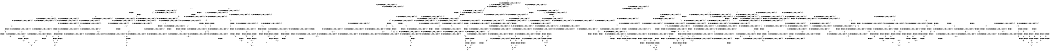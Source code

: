 digraph BCG {
size = "7, 10.5";
center = TRUE;
node [shape = circle];
0 [peripheries = 2];
0 -> 1 [label = "EX !0 !ATOMIC_EXCH_BRANCH (1, +1, TRUE, +1, 1, FALSE) !{0, 1, 2}"];
0 -> 2 [label = "EX !2 !ATOMIC_EXCH_BRANCH (1, +1, TRUE, +1, 1, FALSE) !{0, 1, 2}"];
0 -> 3 [label = "EX !1 !ATOMIC_EXCH_BRANCH (1, +0, TRUE, +0, 1, TRUE) !{0, 1, 2}"];
0 -> 4 [label = "EX !0 !ATOMIC_EXCH_BRANCH (1, +1, TRUE, +1, 1, FALSE) !{0, 1, 2}"];
1 -> 5 [label = "EX !2 !ATOMIC_EXCH_BRANCH (1, +1, TRUE, +1, 1, TRUE) !{0, 1, 2}"];
1 -> 6 [label = "EX !1 !ATOMIC_EXCH_BRANCH (1, +0, TRUE, +0, 1, FALSE) !{0, 1, 2}"];
1 -> 7 [label = "TERMINATE !0"];
2 -> 8 [label = "EX !0 !ATOMIC_EXCH_BRANCH (1, +1, TRUE, +1, 1, TRUE) !{0, 1, 2}"];
2 -> 9 [label = "EX !1 !ATOMIC_EXCH_BRANCH (1, +0, TRUE, +0, 1, FALSE) !{0, 1, 2}"];
2 -> 10 [label = "TERMINATE !2"];
2 -> 11 [label = "EX !0 !ATOMIC_EXCH_BRANCH (1, +1, TRUE, +1, 1, TRUE) !{0, 1, 2}"];
3 -> 3 [label = "EX !1 !ATOMIC_EXCH_BRANCH (1, +0, TRUE, +0, 1, TRUE) !{0, 1, 2}"];
3 -> 12 [label = "EX !0 !ATOMIC_EXCH_BRANCH (1, +1, TRUE, +1, 1, FALSE) !{0, 1, 2}"];
3 -> 13 [label = "EX !2 !ATOMIC_EXCH_BRANCH (1, +1, TRUE, +1, 1, FALSE) !{0, 1, 2}"];
3 -> 14 [label = "EX !0 !ATOMIC_EXCH_BRANCH (1, +1, TRUE, +1, 1, FALSE) !{0, 1, 2}"];
4 -> 15 [label = "EX !1 !ATOMIC_EXCH_BRANCH (1, +0, TRUE, +0, 1, FALSE) !{0, 1, 2}"];
4 -> 16 [label = "EX !2 !ATOMIC_EXCH_BRANCH (1, +1, TRUE, +1, 1, TRUE) !{0, 1, 2}"];
4 -> 17 [label = "EX !1 !ATOMIC_EXCH_BRANCH (1, +0, TRUE, +0, 1, FALSE) !{0, 1, 2}"];
4 -> 18 [label = "TERMINATE !0"];
5 -> 5 [label = "EX !2 !ATOMIC_EXCH_BRANCH (1, +1, TRUE, +1, 1, TRUE) !{0, 1, 2}"];
5 -> 19 [label = "EX !1 !ATOMIC_EXCH_BRANCH (1, +0, TRUE, +0, 1, FALSE) !{0, 1, 2}"];
5 -> 20 [label = "TERMINATE !0"];
6 -> 21 [label = "EX !2 !ATOMIC_EXCH_BRANCH (1, +1, TRUE, +1, 1, FALSE) !{0, 1, 2}"];
6 -> 22 [label = "TERMINATE !0"];
6 -> 23 [label = "TERMINATE !1"];
7 -> 24 [label = "EX !2 !ATOMIC_EXCH_BRANCH (1, +1, TRUE, +1, 1, TRUE) !{1, 2}"];
7 -> 25 [label = "EX !1 !ATOMIC_EXCH_BRANCH (1, +0, TRUE, +0, 1, FALSE) !{1, 2}"];
7 -> 26 [label = "EX !1 !ATOMIC_EXCH_BRANCH (1, +0, TRUE, +0, 1, FALSE) !{1, 2}"];
8 -> 8 [label = "EX !0 !ATOMIC_EXCH_BRANCH (1, +1, TRUE, +1, 1, TRUE) !{0, 1, 2}"];
8 -> 27 [label = "EX !1 !ATOMIC_EXCH_BRANCH (1, +0, TRUE, +0, 1, FALSE) !{0, 1, 2}"];
8 -> 28 [label = "TERMINATE !2"];
8 -> 11 [label = "EX !0 !ATOMIC_EXCH_BRANCH (1, +1, TRUE, +1, 1, TRUE) !{0, 1, 2}"];
9 -> 21 [label = "EX !0 !ATOMIC_EXCH_BRANCH (1, +1, TRUE, +1, 1, FALSE) !{0, 1, 2}"];
9 -> 29 [label = "TERMINATE !2"];
9 -> 30 [label = "TERMINATE !1"];
9 -> 31 [label = "EX !0 !ATOMIC_EXCH_BRANCH (1, +1, TRUE, +1, 1, FALSE) !{0, 1, 2}"];
10 -> 32 [label = "EX !0 !ATOMIC_EXCH_BRANCH (1, +1, TRUE, +1, 1, TRUE) !{0, 1}"];
10 -> 33 [label = "EX !1 !ATOMIC_EXCH_BRANCH (1, +0, TRUE, +0, 1, FALSE) !{0, 1}"];
10 -> 34 [label = "EX !0 !ATOMIC_EXCH_BRANCH (1, +1, TRUE, +1, 1, TRUE) !{0, 1}"];
11 -> 35 [label = "EX !1 !ATOMIC_EXCH_BRANCH (1, +0, TRUE, +0, 1, FALSE) !{0, 1, 2}"];
11 -> 11 [label = "EX !0 !ATOMIC_EXCH_BRANCH (1, +1, TRUE, +1, 1, TRUE) !{0, 1, 2}"];
11 -> 36 [label = "EX !1 !ATOMIC_EXCH_BRANCH (1, +0, TRUE, +0, 1, FALSE) !{0, 1, 2}"];
11 -> 37 [label = "TERMINATE !2"];
12 -> 6 [label = "EX !1 !ATOMIC_EXCH_BRANCH (1, +0, TRUE, +0, 1, FALSE) !{0, 1, 2}"];
12 -> 38 [label = "EX !2 !ATOMIC_EXCH_BRANCH (1, +1, TRUE, +1, 1, TRUE) !{0, 1, 2}"];
12 -> 39 [label = "TERMINATE !0"];
13 -> 9 [label = "EX !1 !ATOMIC_EXCH_BRANCH (1, +0, TRUE, +0, 1, FALSE) !{0, 1, 2}"];
13 -> 40 [label = "EX !0 !ATOMIC_EXCH_BRANCH (1, +1, TRUE, +1, 1, TRUE) !{0, 1, 2}"];
13 -> 41 [label = "TERMINATE !2"];
13 -> 42 [label = "EX !0 !ATOMIC_EXCH_BRANCH (1, +1, TRUE, +1, 1, TRUE) !{0, 1, 2}"];
14 -> 15 [label = "EX !1 !ATOMIC_EXCH_BRANCH (1, +0, TRUE, +0, 1, FALSE) !{0, 1, 2}"];
14 -> 17 [label = "EX !1 !ATOMIC_EXCH_BRANCH (1, +0, TRUE, +0, 1, FALSE) !{0, 1, 2}"];
14 -> 43 [label = "EX !2 !ATOMIC_EXCH_BRANCH (1, +1, TRUE, +1, 1, TRUE) !{0, 1, 2}"];
14 -> 44 [label = "TERMINATE !0"];
15 -> 45 [label = "EX !2 !ATOMIC_EXCH_BRANCH (1, +1, TRUE, +1, 1, FALSE) !{0, 1, 2}"];
15 -> 46 [label = "EX !2 !ATOMIC_EXCH_BRANCH (1, +1, TRUE, +1, 1, FALSE) !{0, 1, 2}"];
15 -> 47 [label = "TERMINATE !0"];
15 -> 48 [label = "TERMINATE !1"];
16 -> 49 [label = "EX !1 !ATOMIC_EXCH_BRANCH (1, +0, TRUE, +0, 1, FALSE) !{0, 1, 2}"];
16 -> 16 [label = "EX !2 !ATOMIC_EXCH_BRANCH (1, +1, TRUE, +1, 1, TRUE) !{0, 1, 2}"];
16 -> 50 [label = "EX !1 !ATOMIC_EXCH_BRANCH (1, +0, TRUE, +0, 1, FALSE) !{0, 1, 2}"];
16 -> 51 [label = "TERMINATE !0"];
17 -> 31 [label = "EX !2 !ATOMIC_EXCH_BRANCH (1, +1, TRUE, +1, 1, FALSE) !{0, 1, 2}"];
17 -> 52 [label = "TERMINATE !0"];
17 -> 53 [label = "TERMINATE !1"];
18 -> 54 [label = "EX !2 !ATOMIC_EXCH_BRANCH (1, +1, TRUE, +1, 1, TRUE) !{1, 2}"];
18 -> 55 [label = "EX !1 !ATOMIC_EXCH_BRANCH (1, +0, TRUE, +0, 1, FALSE) !{1, 2}"];
19 -> 21 [label = "EX !2 !ATOMIC_EXCH_BRANCH (1, +1, TRUE, +1, 1, FALSE) !{0, 1, 2}"];
19 -> 56 [label = "TERMINATE !0"];
19 -> 57 [label = "TERMINATE !1"];
20 -> 24 [label = "EX !2 !ATOMIC_EXCH_BRANCH (1, +1, TRUE, +1, 1, TRUE) !{1, 2}"];
20 -> 58 [label = "EX !1 !ATOMIC_EXCH_BRANCH (1, +0, TRUE, +0, 1, FALSE) !{1, 2}"];
20 -> 59 [label = "EX !1 !ATOMIC_EXCH_BRANCH (1, +0, TRUE, +0, 1, FALSE) !{1, 2}"];
21 -> 60 [label = "TERMINATE !0"];
21 -> 61 [label = "TERMINATE !2"];
21 -> 62 [label = "TERMINATE !1"];
22 -> 63 [label = "EX !2 !ATOMIC_EXCH_BRANCH (1, +1, TRUE, +1, 1, FALSE) !{1, 2}"];
22 -> 64 [label = "TERMINATE !1"];
23 -> 65 [label = "EX !2 !ATOMIC_EXCH_BRANCH (1, +1, TRUE, +1, 1, FALSE) !{0, 2}"];
23 -> 66 [label = "TERMINATE !0"];
24 -> 24 [label = "EX !2 !ATOMIC_EXCH_BRANCH (1, +1, TRUE, +1, 1, TRUE) !{1, 2}"];
24 -> 58 [label = "EX !1 !ATOMIC_EXCH_BRANCH (1, +0, TRUE, +0, 1, FALSE) !{1, 2}"];
24 -> 59 [label = "EX !1 !ATOMIC_EXCH_BRANCH (1, +0, TRUE, +0, 1, FALSE) !{1, 2}"];
25 -> 63 [label = "EX !2 !ATOMIC_EXCH_BRANCH (1, +1, TRUE, +1, 1, FALSE) !{1, 2}"];
25 -> 64 [label = "TERMINATE !1"];
26 -> 67 [label = "EX !2 !ATOMIC_EXCH_BRANCH (1, +1, TRUE, +1, 1, FALSE) !{1, 2}"];
26 -> 68 [label = "EX !2 !ATOMIC_EXCH_BRANCH (1, +1, TRUE, +1, 1, FALSE) !{1, 2}"];
26 -> 69 [label = "TERMINATE !1"];
27 -> 21 [label = "EX !0 !ATOMIC_EXCH_BRANCH (1, +1, TRUE, +1, 1, FALSE) !{0, 1, 2}"];
27 -> 70 [label = "TERMINATE !2"];
27 -> 71 [label = "TERMINATE !1"];
27 -> 31 [label = "EX !0 !ATOMIC_EXCH_BRANCH (1, +1, TRUE, +1, 1, FALSE) !{0, 1, 2}"];
28 -> 32 [label = "EX !0 !ATOMIC_EXCH_BRANCH (1, +1, TRUE, +1, 1, TRUE) !{0, 1}"];
28 -> 72 [label = "EX !1 !ATOMIC_EXCH_BRANCH (1, +0, TRUE, +0, 1, FALSE) !{0, 1}"];
28 -> 34 [label = "EX !0 !ATOMIC_EXCH_BRANCH (1, +1, TRUE, +1, 1, TRUE) !{0, 1}"];
29 -> 73 [label = "EX !0 !ATOMIC_EXCH_BRANCH (1, +1, TRUE, +1, 1, FALSE) !{0, 1}"];
29 -> 74 [label = "TERMINATE !1"];
29 -> 75 [label = "EX !0 !ATOMIC_EXCH_BRANCH (1, +1, TRUE, +1, 1, FALSE) !{0, 1}"];
30 -> 65 [label = "EX !0 !ATOMIC_EXCH_BRANCH (1, +1, TRUE, +1, 1, FALSE) !{0, 2}"];
30 -> 76 [label = "TERMINATE !2"];
30 -> 77 [label = "EX !0 !ATOMIC_EXCH_BRANCH (1, +1, TRUE, +1, 1, FALSE) !{0, 2}"];
31 -> 78 [label = "TERMINATE !0"];
31 -> 79 [label = "TERMINATE !2"];
31 -> 80 [label = "TERMINATE !1"];
32 -> 32 [label = "EX !0 !ATOMIC_EXCH_BRANCH (1, +1, TRUE, +1, 1, TRUE) !{0, 1}"];
32 -> 72 [label = "EX !1 !ATOMIC_EXCH_BRANCH (1, +0, TRUE, +0, 1, FALSE) !{0, 1}"];
32 -> 34 [label = "EX !0 !ATOMIC_EXCH_BRANCH (1, +1, TRUE, +1, 1, TRUE) !{0, 1}"];
33 -> 73 [label = "EX !0 !ATOMIC_EXCH_BRANCH (1, +1, TRUE, +1, 1, FALSE) !{0, 1}"];
33 -> 74 [label = "TERMINATE !1"];
33 -> 75 [label = "EX !0 !ATOMIC_EXCH_BRANCH (1, +1, TRUE, +1, 1, FALSE) !{0, 1}"];
34 -> 81 [label = "EX !1 !ATOMIC_EXCH_BRANCH (1, +0, TRUE, +0, 1, FALSE) !{0, 1}"];
34 -> 34 [label = "EX !0 !ATOMIC_EXCH_BRANCH (1, +1, TRUE, +1, 1, TRUE) !{0, 1}"];
34 -> 82 [label = "EX !1 !ATOMIC_EXCH_BRANCH (1, +0, TRUE, +0, 1, FALSE) !{0, 1}"];
35 -> 46 [label = "EX !0 !ATOMIC_EXCH_BRANCH (1, +1, TRUE, +1, 1, FALSE) !{0, 1, 2}"];
35 -> 83 [label = "TERMINATE !2"];
35 -> 84 [label = "TERMINATE !1"];
36 -> 31 [label = "EX !0 !ATOMIC_EXCH_BRANCH (1, +1, TRUE, +1, 1, FALSE) !{0, 1, 2}"];
36 -> 85 [label = "TERMINATE !2"];
36 -> 86 [label = "TERMINATE !1"];
37 -> 87 [label = "EX !0 !ATOMIC_EXCH_BRANCH (1, +1, TRUE, +1, 1, TRUE) !{0, 1}"];
37 -> 88 [label = "EX !1 !ATOMIC_EXCH_BRANCH (1, +0, TRUE, +0, 1, FALSE) !{0, 1}"];
38 -> 19 [label = "EX !1 !ATOMIC_EXCH_BRANCH (1, +0, TRUE, +0, 1, FALSE) !{0, 1, 2}"];
38 -> 38 [label = "EX !2 !ATOMIC_EXCH_BRANCH (1, +1, TRUE, +1, 1, TRUE) !{0, 1, 2}"];
38 -> 89 [label = "TERMINATE !0"];
39 -> 25 [label = "EX !1 !ATOMIC_EXCH_BRANCH (1, +0, TRUE, +0, 1, FALSE) !{1, 2}"];
39 -> 90 [label = "EX !2 !ATOMIC_EXCH_BRANCH (1, +1, TRUE, +1, 1, TRUE) !{1, 2}"];
39 -> 26 [label = "EX !1 !ATOMIC_EXCH_BRANCH (1, +0, TRUE, +0, 1, FALSE) !{1, 2}"];
40 -> 40 [label = "EX !0 !ATOMIC_EXCH_BRANCH (1, +1, TRUE, +1, 1, TRUE) !{0, 1, 2}"];
40 -> 27 [label = "EX !1 !ATOMIC_EXCH_BRANCH (1, +0, TRUE, +0, 1, FALSE) !{0, 1, 2}"];
40 -> 91 [label = "TERMINATE !2"];
40 -> 42 [label = "EX !0 !ATOMIC_EXCH_BRANCH (1, +1, TRUE, +1, 1, TRUE) !{0, 1, 2}"];
41 -> 33 [label = "EX !1 !ATOMIC_EXCH_BRANCH (1, +0, TRUE, +0, 1, FALSE) !{0, 1}"];
41 -> 92 [label = "EX !0 !ATOMIC_EXCH_BRANCH (1, +1, TRUE, +1, 1, TRUE) !{0, 1}"];
41 -> 93 [label = "EX !0 !ATOMIC_EXCH_BRANCH (1, +1, TRUE, +1, 1, TRUE) !{0, 1}"];
42 -> 35 [label = "EX !1 !ATOMIC_EXCH_BRANCH (1, +0, TRUE, +0, 1, FALSE) !{0, 1, 2}"];
42 -> 42 [label = "EX !0 !ATOMIC_EXCH_BRANCH (1, +1, TRUE, +1, 1, TRUE) !{0, 1, 2}"];
42 -> 36 [label = "EX !1 !ATOMIC_EXCH_BRANCH (1, +0, TRUE, +0, 1, FALSE) !{0, 1, 2}"];
42 -> 94 [label = "TERMINATE !2"];
43 -> 49 [label = "EX !1 !ATOMIC_EXCH_BRANCH (1, +0, TRUE, +0, 1, FALSE) !{0, 1, 2}"];
43 -> 50 [label = "EX !1 !ATOMIC_EXCH_BRANCH (1, +0, TRUE, +0, 1, FALSE) !{0, 1, 2}"];
43 -> 43 [label = "EX !2 !ATOMIC_EXCH_BRANCH (1, +1, TRUE, +1, 1, TRUE) !{0, 1, 2}"];
43 -> 95 [label = "TERMINATE !0"];
44 -> 55 [label = "EX !1 !ATOMIC_EXCH_BRANCH (1, +0, TRUE, +0, 1, FALSE) !{1, 2}"];
44 -> 96 [label = "EX !2 !ATOMIC_EXCH_BRANCH (1, +1, TRUE, +1, 1, TRUE) !{1, 2}"];
45 -> 97 [label = "TERMINATE !0"];
45 -> 98 [label = "TERMINATE !2"];
45 -> 99 [label = "TERMINATE !1"];
46 -> 100 [label = "TERMINATE !0"];
46 -> 101 [label = "TERMINATE !2"];
46 -> 102 [label = "TERMINATE !1"];
47 -> 103 [label = "EX !2 !ATOMIC_EXCH_BRANCH (1, +1, TRUE, +1, 1, FALSE) !{1, 2}"];
47 -> 104 [label = "TERMINATE !1"];
48 -> 105 [label = "EX !2 !ATOMIC_EXCH_BRANCH (1, +1, TRUE, +1, 1, FALSE) !{0, 2}"];
48 -> 106 [label = "TERMINATE !0"];
49 -> 45 [label = "EX !2 !ATOMIC_EXCH_BRANCH (1, +1, TRUE, +1, 1, FALSE) !{0, 1, 2}"];
49 -> 46 [label = "EX !2 !ATOMIC_EXCH_BRANCH (1, +1, TRUE, +1, 1, FALSE) !{0, 1, 2}"];
49 -> 107 [label = "TERMINATE !0"];
49 -> 108 [label = "TERMINATE !1"];
50 -> 31 [label = "EX !2 !ATOMIC_EXCH_BRANCH (1, +1, TRUE, +1, 1, FALSE) !{0, 1, 2}"];
50 -> 109 [label = "TERMINATE !0"];
50 -> 110 [label = "TERMINATE !1"];
51 -> 54 [label = "EX !2 !ATOMIC_EXCH_BRANCH (1, +1, TRUE, +1, 1, TRUE) !{1, 2}"];
51 -> 111 [label = "EX !1 !ATOMIC_EXCH_BRANCH (1, +0, TRUE, +0, 1, FALSE) !{1, 2}"];
52 -> 112 [label = "EX !2 !ATOMIC_EXCH_BRANCH (1, +1, TRUE, +1, 1, FALSE) !{1, 2}"];
52 -> 113 [label = "TERMINATE !1"];
53 -> 114 [label = "EX !2 !ATOMIC_EXCH_BRANCH (1, +1, TRUE, +1, 1, FALSE) !{0, 2}"];
53 -> 115 [label = "TERMINATE !0"];
54 -> 54 [label = "EX !2 !ATOMIC_EXCH_BRANCH (1, +1, TRUE, +1, 1, TRUE) !{1, 2}"];
54 -> 111 [label = "EX !1 !ATOMIC_EXCH_BRANCH (1, +0, TRUE, +0, 1, FALSE) !{1, 2}"];
55 -> 112 [label = "EX !2 !ATOMIC_EXCH_BRANCH (1, +1, TRUE, +1, 1, FALSE) !{1, 2}"];
55 -> 113 [label = "TERMINATE !1"];
56 -> 63 [label = "EX !2 !ATOMIC_EXCH_BRANCH (1, +1, TRUE, +1, 1, FALSE) !{1, 2}"];
56 -> 116 [label = "TERMINATE !1"];
57 -> 65 [label = "EX !2 !ATOMIC_EXCH_BRANCH (1, +1, TRUE, +1, 1, FALSE) !{0, 2}"];
57 -> 117 [label = "TERMINATE !0"];
58 -> 63 [label = "EX !2 !ATOMIC_EXCH_BRANCH (1, +1, TRUE, +1, 1, FALSE) !{1, 2}"];
58 -> 116 [label = "TERMINATE !1"];
59 -> 67 [label = "EX !2 !ATOMIC_EXCH_BRANCH (1, +1, TRUE, +1, 1, FALSE) !{1, 2}"];
59 -> 68 [label = "EX !2 !ATOMIC_EXCH_BRANCH (1, +1, TRUE, +1, 1, FALSE) !{1, 2}"];
59 -> 118 [label = "TERMINATE !1"];
60 -> 119 [label = "TERMINATE !2"];
60 -> 120 [label = "TERMINATE !1"];
61 -> 121 [label = "TERMINATE !0"];
61 -> 122 [label = "TERMINATE !1"];
62 -> 123 [label = "TERMINATE !0"];
62 -> 124 [label = "TERMINATE !2"];
63 -> 119 [label = "TERMINATE !2"];
63 -> 120 [label = "TERMINATE !1"];
64 -> 125 [label = "EX !2 !ATOMIC_EXCH_BRANCH (1, +1, TRUE, +1, 1, FALSE) !{2}"];
64 -> 126 [label = "EX !2 !ATOMIC_EXCH_BRANCH (1, +1, TRUE, +1, 1, FALSE) !{2}"];
65 -> 123 [label = "TERMINATE !0"];
65 -> 124 [label = "TERMINATE !2"];
66 -> 125 [label = "EX !2 !ATOMIC_EXCH_BRANCH (1, +1, TRUE, +1, 1, FALSE) !{2}"];
66 -> 126 [label = "EX !2 !ATOMIC_EXCH_BRANCH (1, +1, TRUE, +1, 1, FALSE) !{2}"];
67 -> 127 [label = "TERMINATE !2"];
67 -> 128 [label = "TERMINATE !1"];
68 -> 129 [label = "TERMINATE !2"];
68 -> 130 [label = "TERMINATE !1"];
69 -> 131 [label = "EX !2 !ATOMIC_EXCH_BRANCH (1, +1, TRUE, +1, 1, FALSE) !{2}"];
70 -> 73 [label = "EX !0 !ATOMIC_EXCH_BRANCH (1, +1, TRUE, +1, 1, FALSE) !{0, 1}"];
70 -> 132 [label = "TERMINATE !1"];
70 -> 75 [label = "EX !0 !ATOMIC_EXCH_BRANCH (1, +1, TRUE, +1, 1, FALSE) !{0, 1}"];
71 -> 65 [label = "EX !0 !ATOMIC_EXCH_BRANCH (1, +1, TRUE, +1, 1, FALSE) !{0, 2}"];
71 -> 133 [label = "TERMINATE !2"];
71 -> 77 [label = "EX !0 !ATOMIC_EXCH_BRANCH (1, +1, TRUE, +1, 1, FALSE) !{0, 2}"];
72 -> 73 [label = "EX !0 !ATOMIC_EXCH_BRANCH (1, +1, TRUE, +1, 1, FALSE) !{0, 1}"];
72 -> 132 [label = "TERMINATE !1"];
72 -> 75 [label = "EX !0 !ATOMIC_EXCH_BRANCH (1, +1, TRUE, +1, 1, FALSE) !{0, 1}"];
73 -> 121 [label = "TERMINATE !0"];
73 -> 122 [label = "TERMINATE !1"];
74 -> 134 [label = "EX !0 !ATOMIC_EXCH_BRANCH (1, +1, TRUE, +1, 1, FALSE) !{0}"];
74 -> 135 [label = "EX !0 !ATOMIC_EXCH_BRANCH (1, +1, TRUE, +1, 1, FALSE) !{0}"];
75 -> 136 [label = "TERMINATE !0"];
75 -> 137 [label = "TERMINATE !1"];
76 -> 134 [label = "EX !0 !ATOMIC_EXCH_BRANCH (1, +1, TRUE, +1, 1, FALSE) !{0}"];
76 -> 135 [label = "EX !0 !ATOMIC_EXCH_BRANCH (1, +1, TRUE, +1, 1, FALSE) !{0}"];
77 -> 138 [label = "TERMINATE !0"];
77 -> 139 [label = "TERMINATE !2"];
78 -> 140 [label = "TERMINATE !2"];
78 -> 141 [label = "TERMINATE !1"];
79 -> 142 [label = "TERMINATE !0"];
79 -> 143 [label = "TERMINATE !1"];
80 -> 144 [label = "TERMINATE !0"];
80 -> 145 [label = "TERMINATE !2"];
81 -> 146 [label = "EX !0 !ATOMIC_EXCH_BRANCH (1, +1, TRUE, +1, 1, FALSE) !{0, 1}"];
81 -> 147 [label = "TERMINATE !1"];
81 -> 75 [label = "EX !0 !ATOMIC_EXCH_BRANCH (1, +1, TRUE, +1, 1, FALSE) !{0, 1}"];
82 -> 75 [label = "EX !0 !ATOMIC_EXCH_BRANCH (1, +1, TRUE, +1, 1, FALSE) !{0, 1}"];
82 -> 148 [label = "TERMINATE !1"];
83 -> 149 [label = "EX !0 !ATOMIC_EXCH_BRANCH (1, +1, TRUE, +1, 1, FALSE) !{0, 1}"];
83 -> 150 [label = "TERMINATE !1"];
84 -> 105 [label = "EX !0 !ATOMIC_EXCH_BRANCH (1, +1, TRUE, +1, 1, FALSE) !{0, 2}"];
84 -> 151 [label = "TERMINATE !2"];
85 -> 152 [label = "EX !0 !ATOMIC_EXCH_BRANCH (1, +1, TRUE, +1, 1, FALSE) !{0, 1}"];
85 -> 153 [label = "TERMINATE !1"];
86 -> 114 [label = "EX !0 !ATOMIC_EXCH_BRANCH (1, +1, TRUE, +1, 1, FALSE) !{0, 2}"];
86 -> 154 [label = "TERMINATE !2"];
87 -> 87 [label = "EX !0 !ATOMIC_EXCH_BRANCH (1, +1, TRUE, +1, 1, TRUE) !{0, 1}"];
87 -> 88 [label = "EX !1 !ATOMIC_EXCH_BRANCH (1, +0, TRUE, +0, 1, FALSE) !{0, 1}"];
88 -> 152 [label = "EX !0 !ATOMIC_EXCH_BRANCH (1, +1, TRUE, +1, 1, FALSE) !{0, 1}"];
88 -> 153 [label = "TERMINATE !1"];
89 -> 58 [label = "EX !1 !ATOMIC_EXCH_BRANCH (1, +0, TRUE, +0, 1, FALSE) !{1, 2}"];
89 -> 90 [label = "EX !2 !ATOMIC_EXCH_BRANCH (1, +1, TRUE, +1, 1, TRUE) !{1, 2}"];
89 -> 59 [label = "EX !1 !ATOMIC_EXCH_BRANCH (1, +0, TRUE, +0, 1, FALSE) !{1, 2}"];
90 -> 58 [label = "EX !1 !ATOMIC_EXCH_BRANCH (1, +0, TRUE, +0, 1, FALSE) !{1, 2}"];
90 -> 90 [label = "EX !2 !ATOMIC_EXCH_BRANCH (1, +1, TRUE, +1, 1, TRUE) !{1, 2}"];
90 -> 59 [label = "EX !1 !ATOMIC_EXCH_BRANCH (1, +0, TRUE, +0, 1, FALSE) !{1, 2}"];
91 -> 92 [label = "EX !0 !ATOMIC_EXCH_BRANCH (1, +1, TRUE, +1, 1, TRUE) !{0, 1}"];
91 -> 72 [label = "EX !1 !ATOMIC_EXCH_BRANCH (1, +0, TRUE, +0, 1, FALSE) !{0, 1}"];
91 -> 93 [label = "EX !0 !ATOMIC_EXCH_BRANCH (1, +1, TRUE, +1, 1, TRUE) !{0, 1}"];
92 -> 92 [label = "EX !0 !ATOMIC_EXCH_BRANCH (1, +1, TRUE, +1, 1, TRUE) !{0, 1}"];
92 -> 72 [label = "EX !1 !ATOMIC_EXCH_BRANCH (1, +0, TRUE, +0, 1, FALSE) !{0, 1}"];
92 -> 93 [label = "EX !0 !ATOMIC_EXCH_BRANCH (1, +1, TRUE, +1, 1, TRUE) !{0, 1}"];
93 -> 81 [label = "EX !1 !ATOMIC_EXCH_BRANCH (1, +0, TRUE, +0, 1, FALSE) !{0, 1}"];
93 -> 93 [label = "EX !0 !ATOMIC_EXCH_BRANCH (1, +1, TRUE, +1, 1, TRUE) !{0, 1}"];
93 -> 82 [label = "EX !1 !ATOMIC_EXCH_BRANCH (1, +0, TRUE, +0, 1, FALSE) !{0, 1}"];
94 -> 155 [label = "EX !0 !ATOMIC_EXCH_BRANCH (1, +1, TRUE, +1, 1, TRUE) !{0, 1}"];
94 -> 88 [label = "EX !1 !ATOMIC_EXCH_BRANCH (1, +0, TRUE, +0, 1, FALSE) !{0, 1}"];
95 -> 111 [label = "EX !1 !ATOMIC_EXCH_BRANCH (1, +0, TRUE, +0, 1, FALSE) !{1, 2}"];
95 -> 96 [label = "EX !2 !ATOMIC_EXCH_BRANCH (1, +1, TRUE, +1, 1, TRUE) !{1, 2}"];
96 -> 111 [label = "EX !1 !ATOMIC_EXCH_BRANCH (1, +0, TRUE, +0, 1, FALSE) !{1, 2}"];
96 -> 96 [label = "EX !2 !ATOMIC_EXCH_BRANCH (1, +1, TRUE, +1, 1, TRUE) !{1, 2}"];
97 -> 156 [label = "TERMINATE !2"];
97 -> 157 [label = "TERMINATE !1"];
98 -> 158 [label = "TERMINATE !0"];
98 -> 159 [label = "TERMINATE !1"];
99 -> 160 [label = "TERMINATE !0"];
99 -> 161 [label = "TERMINATE !2"];
100 -> 162 [label = "TERMINATE !2"];
100 -> 163 [label = "TERMINATE !1"];
101 -> 164 [label = "TERMINATE !0"];
101 -> 165 [label = "TERMINATE !1"];
102 -> 166 [label = "TERMINATE !0"];
102 -> 167 [label = "TERMINATE !2"];
103 -> 162 [label = "TERMINATE !2"];
103 -> 163 [label = "TERMINATE !1"];
104 -> 168 [label = "EX !2 !ATOMIC_EXCH_BRANCH (1, +1, TRUE, +1, 1, FALSE) !{2}"];
105 -> 166 [label = "TERMINATE !0"];
105 -> 167 [label = "TERMINATE !2"];
106 -> 168 [label = "EX !2 !ATOMIC_EXCH_BRANCH (1, +1, TRUE, +1, 1, FALSE) !{2}"];
107 -> 103 [label = "EX !2 !ATOMIC_EXCH_BRANCH (1, +1, TRUE, +1, 1, FALSE) !{1, 2}"];
107 -> 169 [label = "TERMINATE !1"];
108 -> 105 [label = "EX !2 !ATOMIC_EXCH_BRANCH (1, +1, TRUE, +1, 1, FALSE) !{0, 2}"];
108 -> 170 [label = "TERMINATE !0"];
109 -> 112 [label = "EX !2 !ATOMIC_EXCH_BRANCH (1, +1, TRUE, +1, 1, FALSE) !{1, 2}"];
109 -> 171 [label = "TERMINATE !1"];
110 -> 114 [label = "EX !2 !ATOMIC_EXCH_BRANCH (1, +1, TRUE, +1, 1, FALSE) !{0, 2}"];
110 -> 172 [label = "TERMINATE !0"];
111 -> 112 [label = "EX !2 !ATOMIC_EXCH_BRANCH (1, +1, TRUE, +1, 1, FALSE) !{1, 2}"];
111 -> 171 [label = "TERMINATE !1"];
112 -> 140 [label = "TERMINATE !2"];
112 -> 141 [label = "TERMINATE !1"];
113 -> 173 [label = "EX !2 !ATOMIC_EXCH_BRANCH (1, +1, TRUE, +1, 1, FALSE) !{2}"];
114 -> 144 [label = "TERMINATE !0"];
114 -> 145 [label = "TERMINATE !2"];
115 -> 173 [label = "EX !2 !ATOMIC_EXCH_BRANCH (1, +1, TRUE, +1, 1, FALSE) !{2}"];
116 -> 125 [label = "EX !2 !ATOMIC_EXCH_BRANCH (1, +1, TRUE, +1, 1, FALSE) !{2}"];
116 -> 126 [label = "EX !2 !ATOMIC_EXCH_BRANCH (1, +1, TRUE, +1, 1, FALSE) !{2}"];
117 -> 125 [label = "EX !2 !ATOMIC_EXCH_BRANCH (1, +1, TRUE, +1, 1, FALSE) !{2}"];
117 -> 126 [label = "EX !2 !ATOMIC_EXCH_BRANCH (1, +1, TRUE, +1, 1, FALSE) !{2}"];
118 -> 131 [label = "EX !2 !ATOMIC_EXCH_BRANCH (1, +1, TRUE, +1, 1, FALSE) !{2}"];
119 -> 174 [label = "TERMINATE !1"];
120 -> 175 [label = "TERMINATE !2"];
121 -> 174 [label = "TERMINATE !1"];
122 -> 176 [label = "TERMINATE !0"];
123 -> 175 [label = "TERMINATE !2"];
124 -> 176 [label = "TERMINATE !0"];
125 -> 175 [label = "TERMINATE !2"];
126 -> 177 [label = "TERMINATE !2"];
127 -> 178 [label = "TERMINATE !1"];
128 -> 179 [label = "TERMINATE !2"];
129 -> 180 [label = "TERMINATE !1"];
130 -> 181 [label = "TERMINATE !2"];
131 -> 181 [label = "TERMINATE !2"];
132 -> 134 [label = "EX !0 !ATOMIC_EXCH_BRANCH (1, +1, TRUE, +1, 1, FALSE) !{0}"];
132 -> 135 [label = "EX !0 !ATOMIC_EXCH_BRANCH (1, +1, TRUE, +1, 1, FALSE) !{0}"];
133 -> 134 [label = "EX !0 !ATOMIC_EXCH_BRANCH (1, +1, TRUE, +1, 1, FALSE) !{0}"];
133 -> 135 [label = "EX !0 !ATOMIC_EXCH_BRANCH (1, +1, TRUE, +1, 1, FALSE) !{0}"];
134 -> 176 [label = "TERMINATE !0"];
135 -> 182 [label = "TERMINATE !0"];
136 -> 183 [label = "TERMINATE !1"];
137 -> 184 [label = "TERMINATE !0"];
138 -> 185 [label = "TERMINATE !2"];
139 -> 186 [label = "TERMINATE !0"];
140 -> 187 [label = "TERMINATE !1"];
141 -> 188 [label = "TERMINATE !2"];
142 -> 187 [label = "TERMINATE !1"];
143 -> 189 [label = "TERMINATE !0"];
144 -> 188 [label = "TERMINATE !2"];
145 -> 189 [label = "TERMINATE !0"];
146 -> 190 [label = "TERMINATE !0"];
146 -> 191 [label = "TERMINATE !1"];
147 -> 192 [label = "EX !0 !ATOMIC_EXCH_BRANCH (1, +1, TRUE, +1, 1, FALSE) !{0}"];
148 -> 193 [label = "EX !0 !ATOMIC_EXCH_BRANCH (1, +1, TRUE, +1, 1, FALSE) !{0}"];
149 -> 164 [label = "TERMINATE !0"];
149 -> 165 [label = "TERMINATE !1"];
150 -> 194 [label = "EX !0 !ATOMIC_EXCH_BRANCH (1, +1, TRUE, +1, 1, FALSE) !{0}"];
151 -> 194 [label = "EX !0 !ATOMIC_EXCH_BRANCH (1, +1, TRUE, +1, 1, FALSE) !{0}"];
152 -> 142 [label = "TERMINATE !0"];
152 -> 143 [label = "TERMINATE !1"];
153 -> 195 [label = "EX !0 !ATOMIC_EXCH_BRANCH (1, +1, TRUE, +1, 1, FALSE) !{0}"];
154 -> 195 [label = "EX !0 !ATOMIC_EXCH_BRANCH (1, +1, TRUE, +1, 1, FALSE) !{0}"];
155 -> 155 [label = "EX !0 !ATOMIC_EXCH_BRANCH (1, +1, TRUE, +1, 1, TRUE) !{0, 1}"];
155 -> 88 [label = "EX !1 !ATOMIC_EXCH_BRANCH (1, +0, TRUE, +0, 1, FALSE) !{0, 1}"];
156 -> 196 [label = "TERMINATE !1"];
157 -> 197 [label = "TERMINATE !2"];
158 -> 196 [label = "TERMINATE !1"];
159 -> 198 [label = "TERMINATE !0"];
160 -> 197 [label = "TERMINATE !2"];
161 -> 198 [label = "TERMINATE !0"];
162 -> 199 [label = "TERMINATE !1"];
163 -> 200 [label = "TERMINATE !2"];
164 -> 199 [label = "TERMINATE !1"];
165 -> 201 [label = "TERMINATE !0"];
166 -> 200 [label = "TERMINATE !2"];
167 -> 201 [label = "TERMINATE !0"];
168 -> 200 [label = "TERMINATE !2"];
169 -> 168 [label = "EX !2 !ATOMIC_EXCH_BRANCH (1, +1, TRUE, +1, 1, FALSE) !{2}"];
170 -> 168 [label = "EX !2 !ATOMIC_EXCH_BRANCH (1, +1, TRUE, +1, 1, FALSE) !{2}"];
171 -> 173 [label = "EX !2 !ATOMIC_EXCH_BRANCH (1, +1, TRUE, +1, 1, FALSE) !{2}"];
172 -> 173 [label = "EX !2 !ATOMIC_EXCH_BRANCH (1, +1, TRUE, +1, 1, FALSE) !{2}"];
173 -> 188 [label = "TERMINATE !2"];
174 -> 202 [label = "exit"];
175 -> 202 [label = "exit"];
176 -> 202 [label = "exit"];
177 -> 203 [label = "exit"];
178 -> 204 [label = "exit"];
179 -> 204 [label = "exit"];
180 -> 205 [label = "exit"];
181 -> 205 [label = "exit"];
182 -> 206 [label = "exit"];
183 -> 207 [label = "exit"];
184 -> 207 [label = "exit"];
185 -> 208 [label = "exit"];
186 -> 208 [label = "exit"];
187 -> 209 [label = "exit"];
188 -> 209 [label = "exit"];
189 -> 209 [label = "exit"];
190 -> 210 [label = "TERMINATE !1"];
191 -> 211 [label = "TERMINATE !0"];
192 -> 211 [label = "TERMINATE !0"];
193 -> 184 [label = "TERMINATE !0"];
194 -> 201 [label = "TERMINATE !0"];
195 -> 189 [label = "TERMINATE !0"];
196 -> 212 [label = "exit"];
197 -> 212 [label = "exit"];
198 -> 212 [label = "exit"];
199 -> 213 [label = "exit"];
200 -> 213 [label = "exit"];
201 -> 213 [label = "exit"];
210 -> 214 [label = "exit"];
211 -> 214 [label = "exit"];
}
